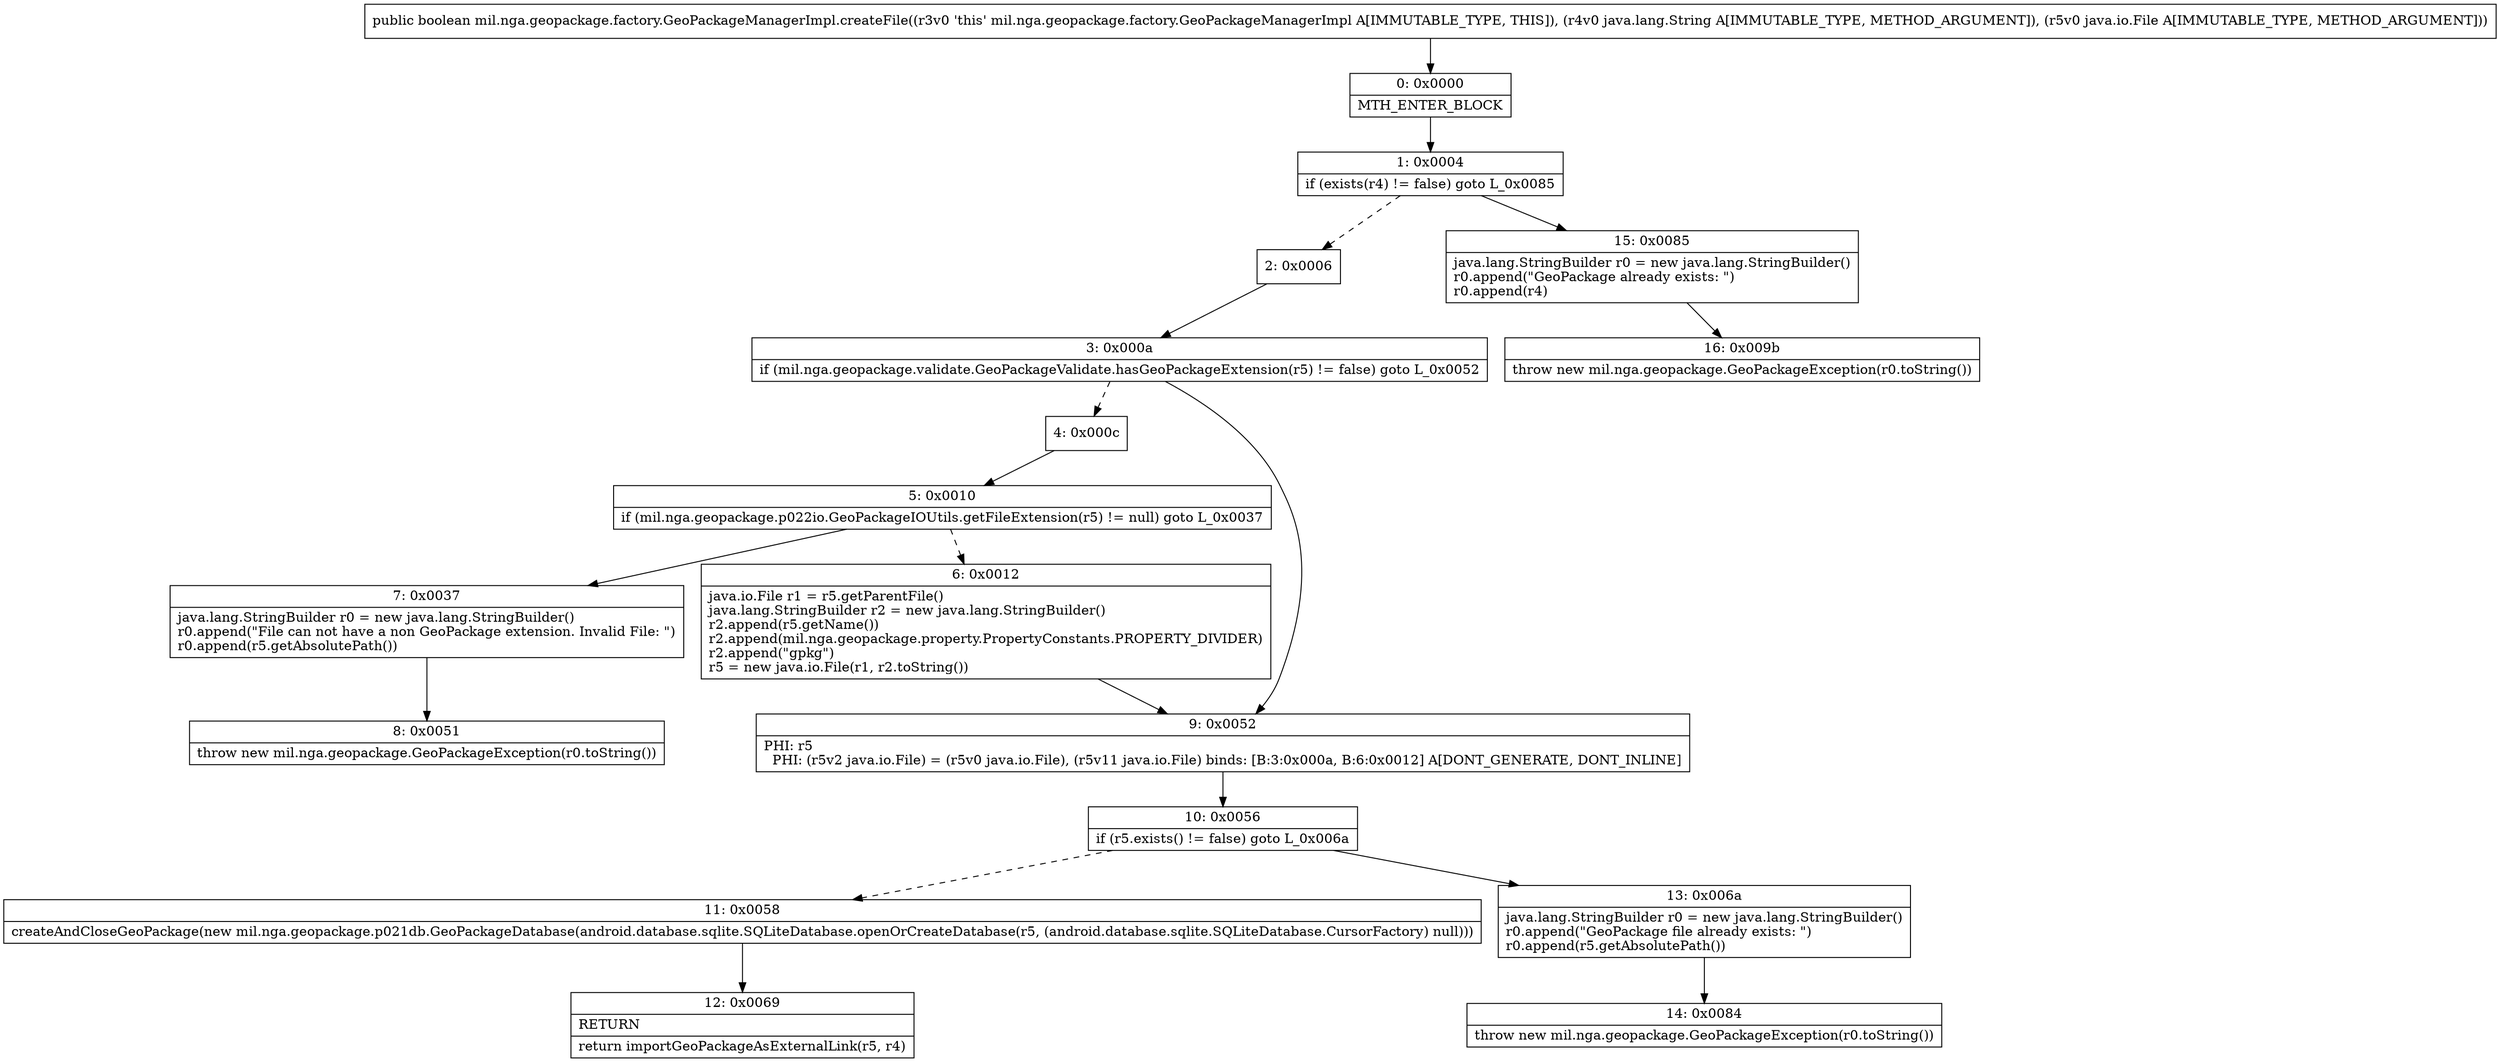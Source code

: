 digraph "CFG formil.nga.geopackage.factory.GeoPackageManagerImpl.createFile(Ljava\/lang\/String;Ljava\/io\/File;)Z" {
Node_0 [shape=record,label="{0\:\ 0x0000|MTH_ENTER_BLOCK\l}"];
Node_1 [shape=record,label="{1\:\ 0x0004|if (exists(r4) != false) goto L_0x0085\l}"];
Node_2 [shape=record,label="{2\:\ 0x0006}"];
Node_3 [shape=record,label="{3\:\ 0x000a|if (mil.nga.geopackage.validate.GeoPackageValidate.hasGeoPackageExtension(r5) != false) goto L_0x0052\l}"];
Node_4 [shape=record,label="{4\:\ 0x000c}"];
Node_5 [shape=record,label="{5\:\ 0x0010|if (mil.nga.geopackage.p022io.GeoPackageIOUtils.getFileExtension(r5) != null) goto L_0x0037\l}"];
Node_6 [shape=record,label="{6\:\ 0x0012|java.io.File r1 = r5.getParentFile()\ljava.lang.StringBuilder r2 = new java.lang.StringBuilder()\lr2.append(r5.getName())\lr2.append(mil.nga.geopackage.property.PropertyConstants.PROPERTY_DIVIDER)\lr2.append(\"gpkg\")\lr5 = new java.io.File(r1, r2.toString())\l}"];
Node_7 [shape=record,label="{7\:\ 0x0037|java.lang.StringBuilder r0 = new java.lang.StringBuilder()\lr0.append(\"File can not have a non GeoPackage extension. Invalid File: \")\lr0.append(r5.getAbsolutePath())\l}"];
Node_8 [shape=record,label="{8\:\ 0x0051|throw new mil.nga.geopackage.GeoPackageException(r0.toString())\l}"];
Node_9 [shape=record,label="{9\:\ 0x0052|PHI: r5 \l  PHI: (r5v2 java.io.File) = (r5v0 java.io.File), (r5v11 java.io.File) binds: [B:3:0x000a, B:6:0x0012] A[DONT_GENERATE, DONT_INLINE]\l}"];
Node_10 [shape=record,label="{10\:\ 0x0056|if (r5.exists() != false) goto L_0x006a\l}"];
Node_11 [shape=record,label="{11\:\ 0x0058|createAndCloseGeoPackage(new mil.nga.geopackage.p021db.GeoPackageDatabase(android.database.sqlite.SQLiteDatabase.openOrCreateDatabase(r5, (android.database.sqlite.SQLiteDatabase.CursorFactory) null)))\l}"];
Node_12 [shape=record,label="{12\:\ 0x0069|RETURN\l|return importGeoPackageAsExternalLink(r5, r4)\l}"];
Node_13 [shape=record,label="{13\:\ 0x006a|java.lang.StringBuilder r0 = new java.lang.StringBuilder()\lr0.append(\"GeoPackage file already exists: \")\lr0.append(r5.getAbsolutePath())\l}"];
Node_14 [shape=record,label="{14\:\ 0x0084|throw new mil.nga.geopackage.GeoPackageException(r0.toString())\l}"];
Node_15 [shape=record,label="{15\:\ 0x0085|java.lang.StringBuilder r0 = new java.lang.StringBuilder()\lr0.append(\"GeoPackage already exists: \")\lr0.append(r4)\l}"];
Node_16 [shape=record,label="{16\:\ 0x009b|throw new mil.nga.geopackage.GeoPackageException(r0.toString())\l}"];
MethodNode[shape=record,label="{public boolean mil.nga.geopackage.factory.GeoPackageManagerImpl.createFile((r3v0 'this' mil.nga.geopackage.factory.GeoPackageManagerImpl A[IMMUTABLE_TYPE, THIS]), (r4v0 java.lang.String A[IMMUTABLE_TYPE, METHOD_ARGUMENT]), (r5v0 java.io.File A[IMMUTABLE_TYPE, METHOD_ARGUMENT])) }"];
MethodNode -> Node_0;
Node_0 -> Node_1;
Node_1 -> Node_2[style=dashed];
Node_1 -> Node_15;
Node_2 -> Node_3;
Node_3 -> Node_4[style=dashed];
Node_3 -> Node_9;
Node_4 -> Node_5;
Node_5 -> Node_6[style=dashed];
Node_5 -> Node_7;
Node_6 -> Node_9;
Node_7 -> Node_8;
Node_9 -> Node_10;
Node_10 -> Node_11[style=dashed];
Node_10 -> Node_13;
Node_11 -> Node_12;
Node_13 -> Node_14;
Node_15 -> Node_16;
}

